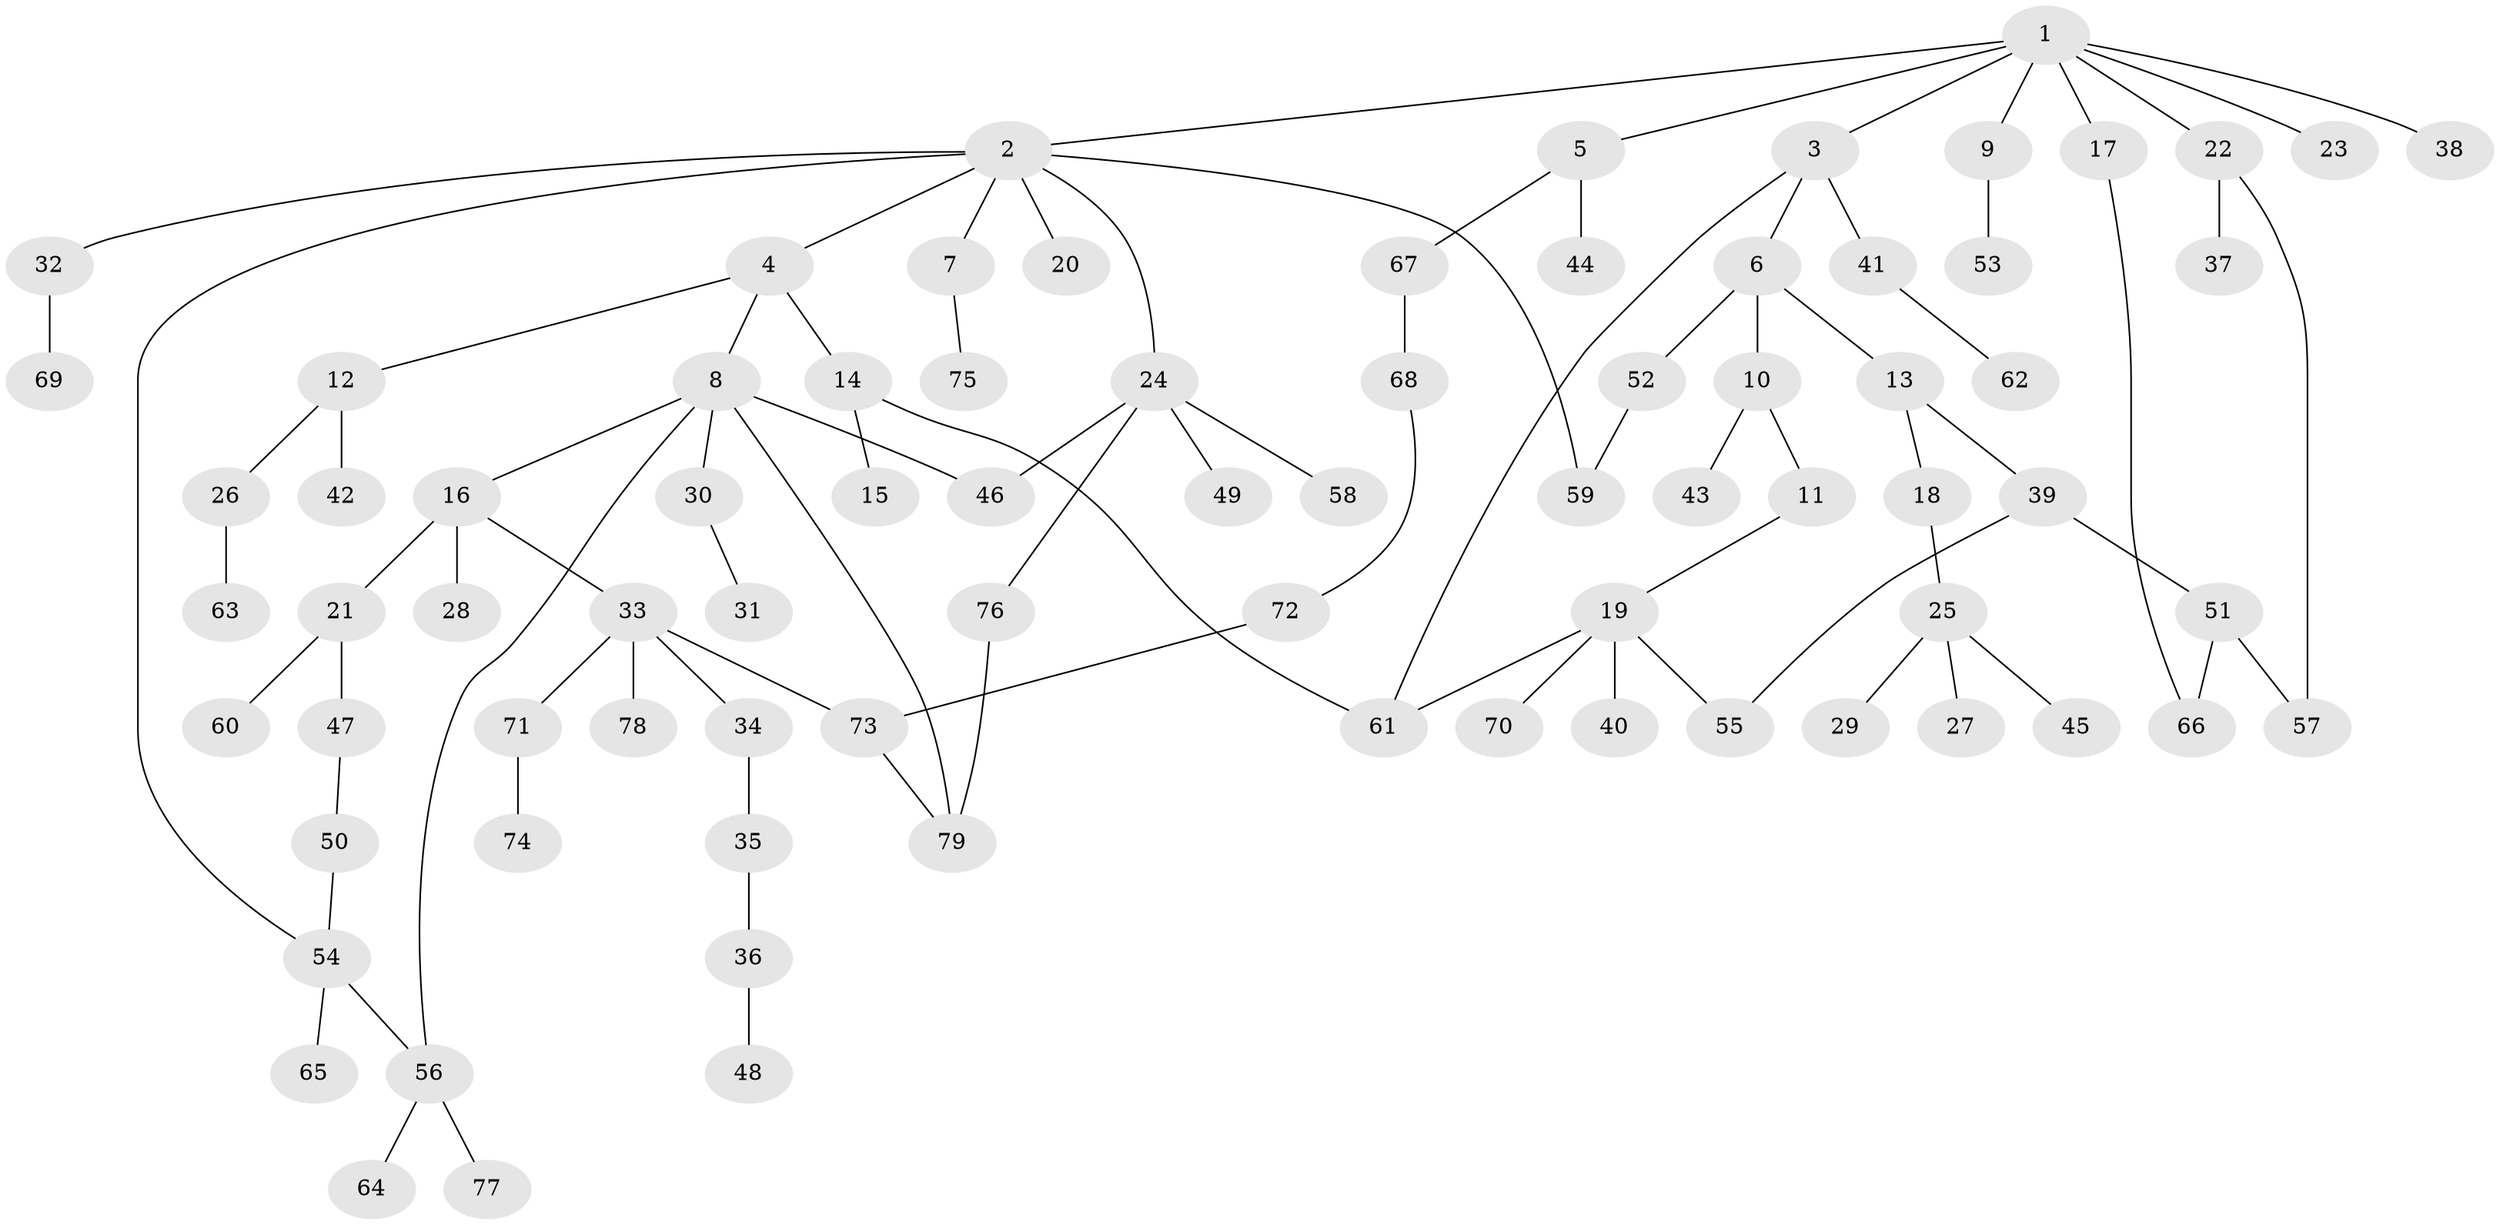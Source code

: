 // coarse degree distribution, {12: 0.03225806451612903, 7: 0.03225806451612903, 14: 0.03225806451612903, 3: 0.16129032258064516, 1: 0.5161290322580645, 2: 0.1935483870967742, 6: 0.03225806451612903}
// Generated by graph-tools (version 1.1) at 2025/17/03/04/25 18:17:04]
// undirected, 79 vertices, 90 edges
graph export_dot {
graph [start="1"]
  node [color=gray90,style=filled];
  1;
  2;
  3;
  4;
  5;
  6;
  7;
  8;
  9;
  10;
  11;
  12;
  13;
  14;
  15;
  16;
  17;
  18;
  19;
  20;
  21;
  22;
  23;
  24;
  25;
  26;
  27;
  28;
  29;
  30;
  31;
  32;
  33;
  34;
  35;
  36;
  37;
  38;
  39;
  40;
  41;
  42;
  43;
  44;
  45;
  46;
  47;
  48;
  49;
  50;
  51;
  52;
  53;
  54;
  55;
  56;
  57;
  58;
  59;
  60;
  61;
  62;
  63;
  64;
  65;
  66;
  67;
  68;
  69;
  70;
  71;
  72;
  73;
  74;
  75;
  76;
  77;
  78;
  79;
  1 -- 2;
  1 -- 3;
  1 -- 5;
  1 -- 9;
  1 -- 17;
  1 -- 22;
  1 -- 23;
  1 -- 38;
  2 -- 4;
  2 -- 7;
  2 -- 20;
  2 -- 24;
  2 -- 32;
  2 -- 59;
  2 -- 54;
  3 -- 6;
  3 -- 41;
  3 -- 61;
  4 -- 8;
  4 -- 12;
  4 -- 14;
  5 -- 44;
  5 -- 67;
  6 -- 10;
  6 -- 13;
  6 -- 52;
  7 -- 75;
  8 -- 16;
  8 -- 30;
  8 -- 56;
  8 -- 79;
  8 -- 46;
  9 -- 53;
  10 -- 11;
  10 -- 43;
  11 -- 19;
  12 -- 26;
  12 -- 42;
  13 -- 18;
  13 -- 39;
  14 -- 15;
  14 -- 61;
  16 -- 21;
  16 -- 28;
  16 -- 33;
  17 -- 66;
  18 -- 25;
  19 -- 40;
  19 -- 61;
  19 -- 70;
  19 -- 55;
  21 -- 47;
  21 -- 60;
  22 -- 37;
  22 -- 57;
  24 -- 46;
  24 -- 49;
  24 -- 58;
  24 -- 76;
  25 -- 27;
  25 -- 29;
  25 -- 45;
  26 -- 63;
  30 -- 31;
  32 -- 69;
  33 -- 34;
  33 -- 71;
  33 -- 73;
  33 -- 78;
  34 -- 35;
  35 -- 36;
  36 -- 48;
  39 -- 51;
  39 -- 55;
  41 -- 62;
  47 -- 50;
  50 -- 54;
  51 -- 57;
  51 -- 66;
  52 -- 59;
  54 -- 65;
  54 -- 56;
  56 -- 64;
  56 -- 77;
  67 -- 68;
  68 -- 72;
  71 -- 74;
  72 -- 73;
  73 -- 79;
  76 -- 79;
}

